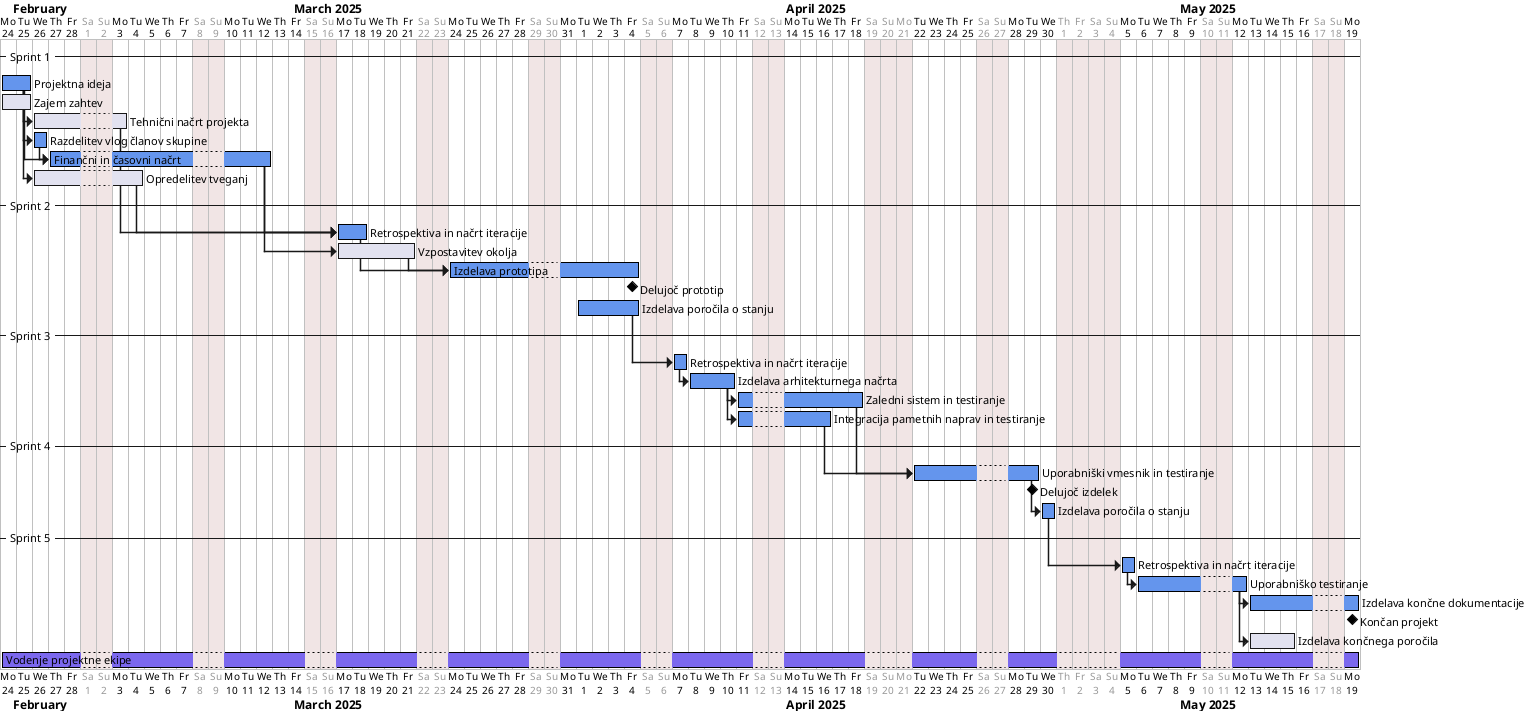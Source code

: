 @startgantt

Saturday are closed
Sunday are closed
2025-04-21 is closed
2025-05-01 is closed
2025-05-02 is closed

Project starts 2025-02-24
-- Sprint 1 --
[Projektna ideja] starts 2025-02-24 and requires 2 days
[Projektna ideja] is colored in CornflowerBlue/Black
[Zajem zahtev] starts 2025-02-24 and requires 2 days
[Tehnični načrt projekta] starts at [Projektna ideja]'s end and requires 4 days
[Razdelitev vlog članov skupine] starts at [Projektna ideja]'s end and requires 1 day
[Razdelitev vlog članov skupine] -> [Finančni in časovni načrt]
[Razdelitev vlog članov skupine] is colored in CornflowerBlue/Black
[Opredelitev tveganj] starts at [Projektna ideja]'s end and requires 5 days
[Finančni in časovni načrt] starts at [Projektna ideja]'s end  and requires 10 days
[Finančni in časovni načrt] is colored in CornflowerBlue/Black
-- Sprint 2 --
[Retrospektiva in načrt iteracije] as [RINI1] starts 2025-03-17 and requires 2 days
[RINI1] is colored in CornflowerBlue/Black
[Finančni in časovni načrt] -> [RINI1]
[Tehnični načrt projekta] -> [RINI1]
[Opredelitev tveganj] -> [RINI1]
[Vzpostavitev okolja] starts 2025-03-17 and requires 5 day
[Finančni in časovni načrt] -> [Vzpostavitev okolja]
[Izdelava prototipa] starts at [Vzpostavitev okolja]'s end and requires 10 days
[Izdelava prototipa] is colored in CornflowerBlue/Black
[RINI1] -> [Izdelava prototipa]
[Delujoč prototip] happens at [Izdelava prototipa]'s end
[Izdelava poročila o stanju] as [IPOS1] starts 2025-04-01 and requires 4 days
[IPOS1] is colored in CornflowerBlue/Black
-- Sprint 3 --
[Retrospektiva in načrt iteracije] as [RINI2] starts 2025-04-07 and requires 1 day
[RINI2] is colored in CornflowerBlue/Black
[IPOS1] -> [RINI2]
[Izdelava arhitekturnega načrta] starts at [RINI2]'s end and requires 3 days
[Izdelava arhitekturnega načrta] is colored in CornflowerBlue/Black
[Zaledni sistem in testiranje] starts at [Izdelava arhitekturnega načrta]'s end and requires 6 days
[Zaledni sistem in testiranje] is colored in CornflowerBlue/Black
[Integracija pametnih naprav in testiranje] starts at [Izdelava arhitekturnega načrta]'s end and requires 4 days
[Integracija pametnih naprav in testiranje] is colored in CornflowerBlue/Black
-- Sprint 4 --
[Uporabniški vmesnik in testiranje] starts at [Zaledni sistem in testiranje]'s end and requires 6 days
[Uporabniški vmesnik in testiranje] is colored in CornflowerBlue/Black
[Delujoč izdelek] happens at [Uporabniški vmesnik in testiranje]'s end
[Izdelava poročila o stanju] as [IPOS2] starts at [Uporabniški vmesnik in testiranje]'s end and requires 1 day
[IPOS2] is colored in CornflowerBlue/Black
[Integracija pametnih naprav in testiranje] -> [Uporabniški vmesnik in testiranje]
-- Sprint 5 --
[Retrospektiva in načrt iteracije] as [RINI3] starts 2025-05-05 and requires 1 day
[RINI3] is colored in CornflowerBlue/Black
[IPOS2] -> [RINI3]
[Uporabniško testiranje] starts at [RINI3]'s end and requires 5 days
[Uporabniško testiranje] is colored in CornflowerBlue/Black
[Izdelava končne dokumentacije] starts at [Uporabniško testiranje]'s end and requires 5 days
[Izdelava končne dokumentacije] is colored in CornflowerBlue/Black
[Končan projekt] happens at [Izdelava končne dokumentacije]'s end
[Izdelava končnega poročila] starts at [Uporabniško testiranje]'s end and requires 3 days
[Vodenje projektne ekipe] starts 2025-02-24 and ends 2025-05-19
[Vodenje projektne ekipe] is colored in MediumSlateBlue/Black
@endgantt